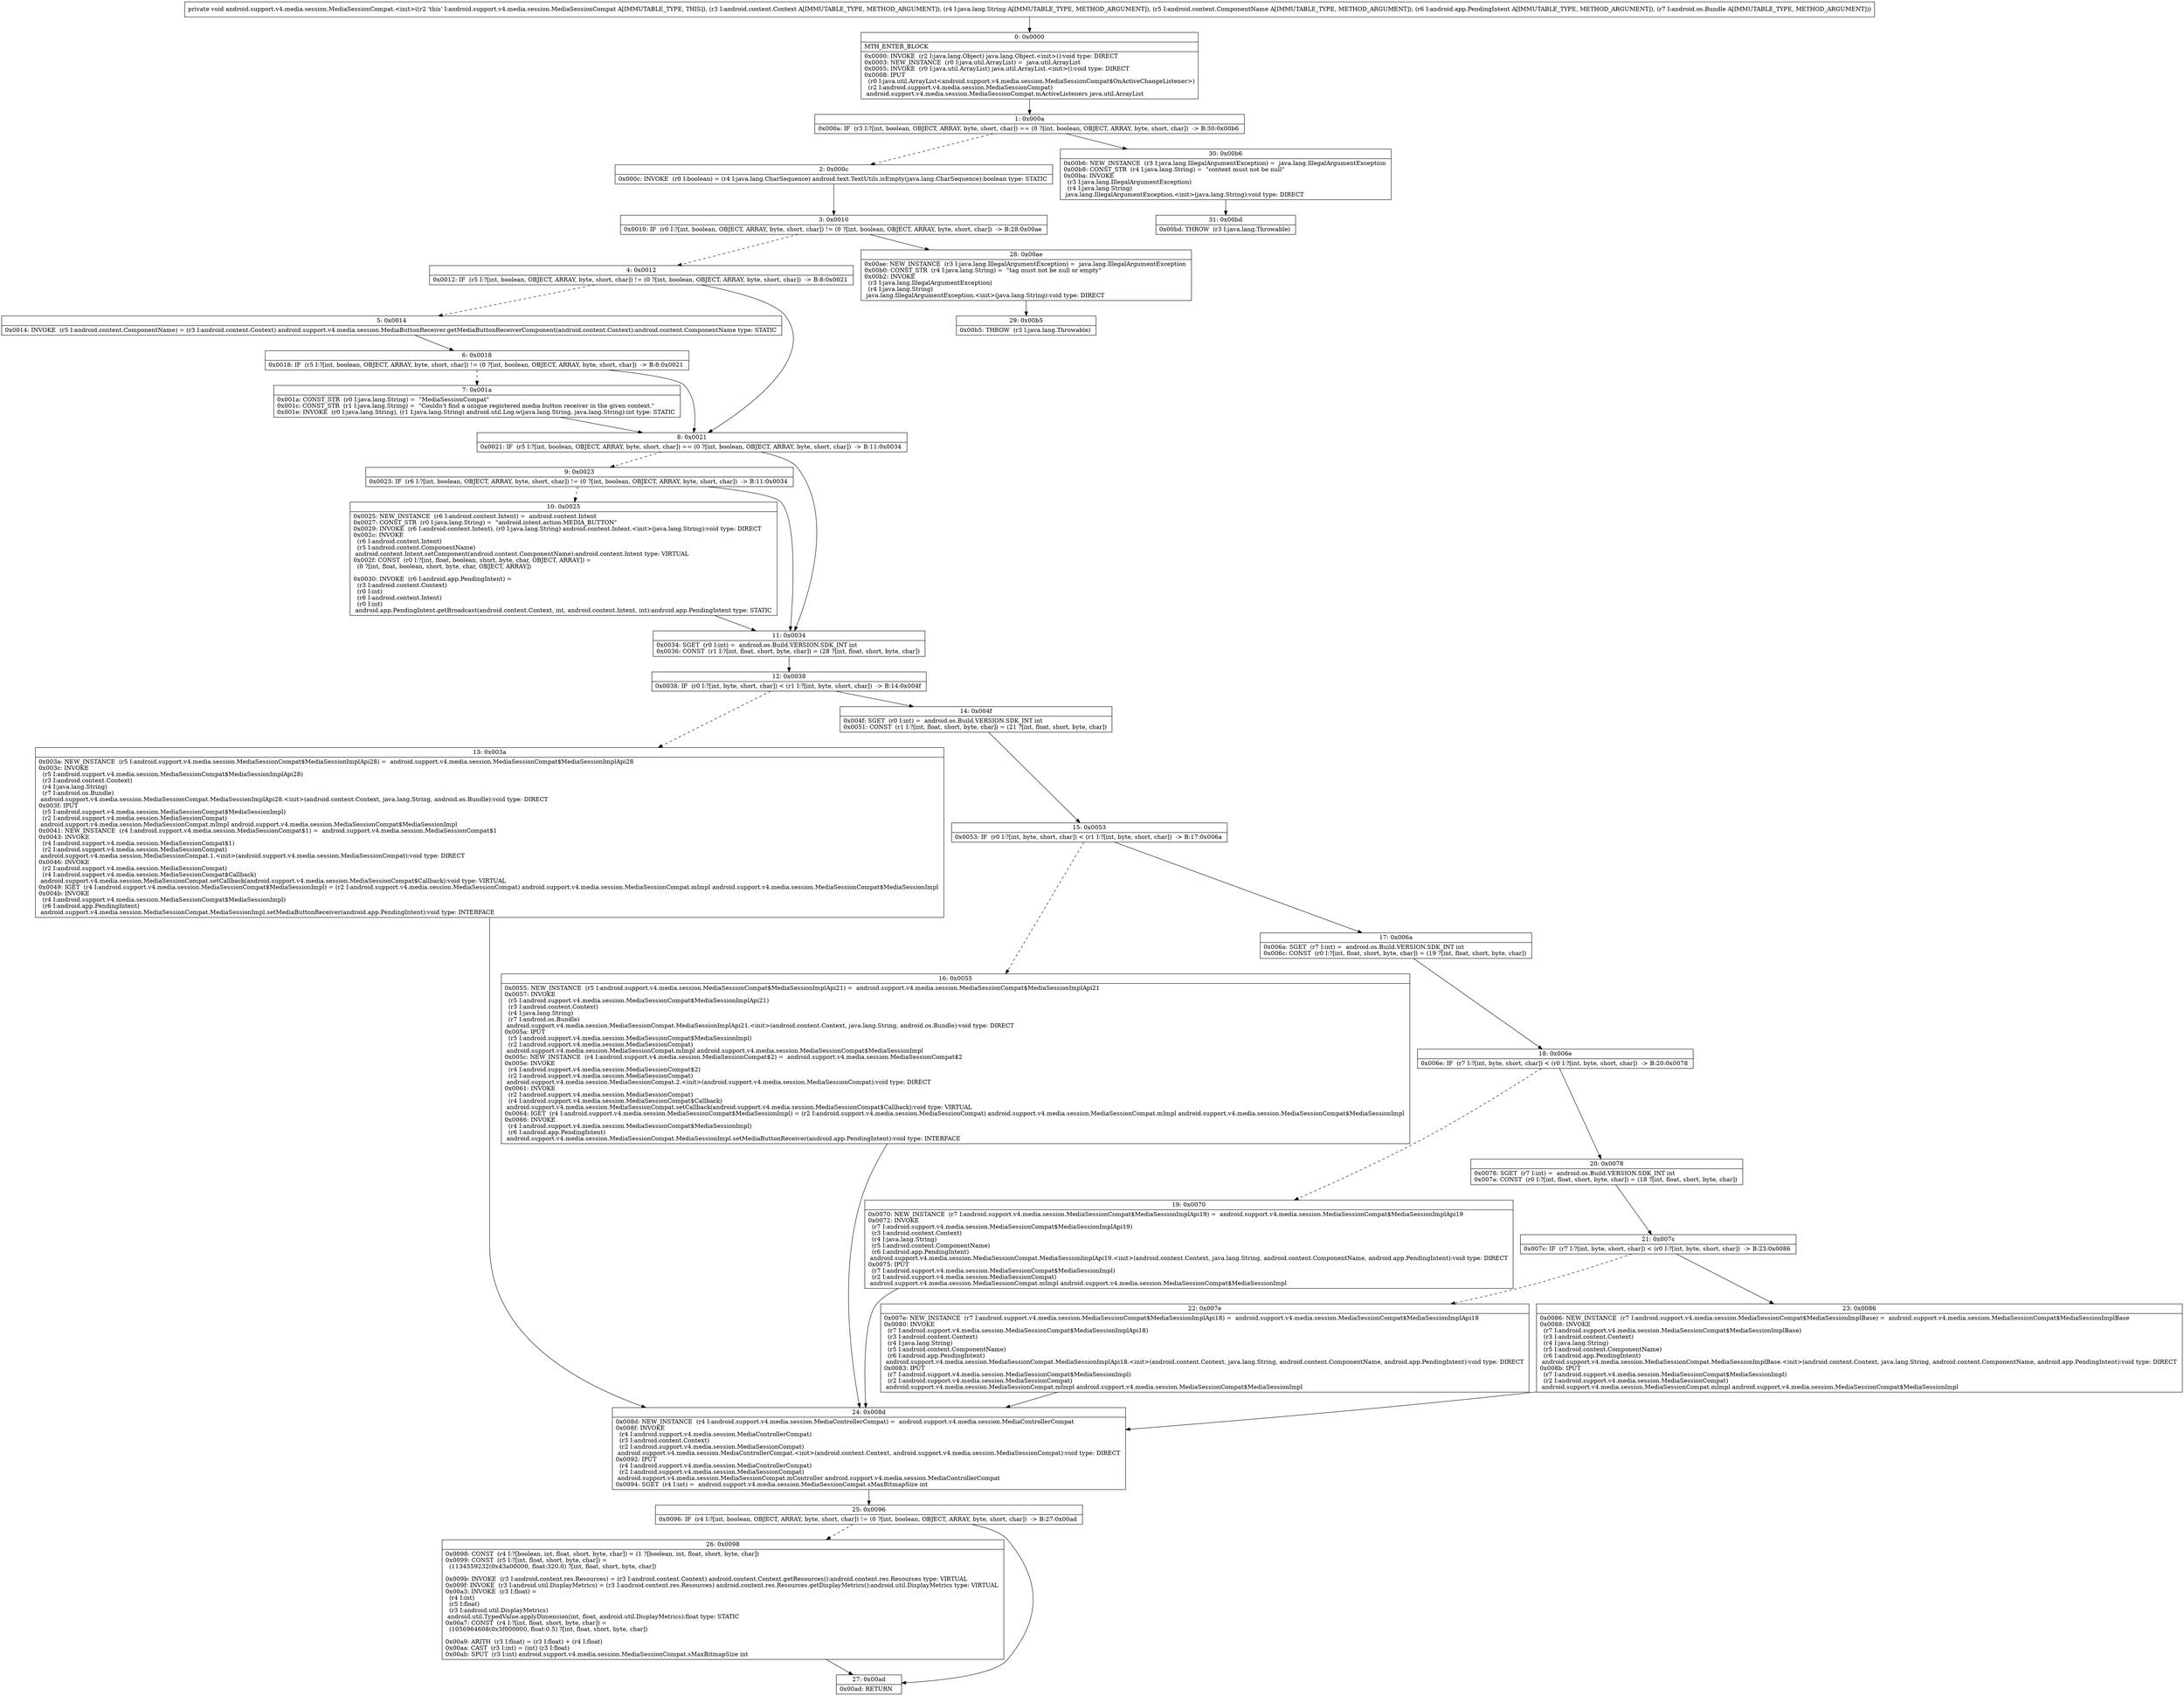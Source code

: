 digraph "CFG forandroid.support.v4.media.session.MediaSessionCompat.\<init\>(Landroid\/content\/Context;Ljava\/lang\/String;Landroid\/content\/ComponentName;Landroid\/app\/PendingIntent;Landroid\/os\/Bundle;)V" {
Node_0 [shape=record,label="{0\:\ 0x0000|MTH_ENTER_BLOCK\l|0x0000: INVOKE  (r2 I:java.lang.Object) java.lang.Object.\<init\>():void type: DIRECT \l0x0003: NEW_INSTANCE  (r0 I:java.util.ArrayList) =  java.util.ArrayList \l0x0005: INVOKE  (r0 I:java.util.ArrayList) java.util.ArrayList.\<init\>():void type: DIRECT \l0x0008: IPUT  \l  (r0 I:java.util.ArrayList\<android.support.v4.media.session.MediaSessionCompat$OnActiveChangeListener\>)\l  (r2 I:android.support.v4.media.session.MediaSessionCompat)\l android.support.v4.media.session.MediaSessionCompat.mActiveListeners java.util.ArrayList \l}"];
Node_1 [shape=record,label="{1\:\ 0x000a|0x000a: IF  (r3 I:?[int, boolean, OBJECT, ARRAY, byte, short, char]) == (0 ?[int, boolean, OBJECT, ARRAY, byte, short, char])  \-\> B:30:0x00b6 \l}"];
Node_2 [shape=record,label="{2\:\ 0x000c|0x000c: INVOKE  (r0 I:boolean) = (r4 I:java.lang.CharSequence) android.text.TextUtils.isEmpty(java.lang.CharSequence):boolean type: STATIC \l}"];
Node_3 [shape=record,label="{3\:\ 0x0010|0x0010: IF  (r0 I:?[int, boolean, OBJECT, ARRAY, byte, short, char]) != (0 ?[int, boolean, OBJECT, ARRAY, byte, short, char])  \-\> B:28:0x00ae \l}"];
Node_4 [shape=record,label="{4\:\ 0x0012|0x0012: IF  (r5 I:?[int, boolean, OBJECT, ARRAY, byte, short, char]) != (0 ?[int, boolean, OBJECT, ARRAY, byte, short, char])  \-\> B:8:0x0021 \l}"];
Node_5 [shape=record,label="{5\:\ 0x0014|0x0014: INVOKE  (r5 I:android.content.ComponentName) = (r3 I:android.content.Context) android.support.v4.media.session.MediaButtonReceiver.getMediaButtonReceiverComponent(android.content.Context):android.content.ComponentName type: STATIC \l}"];
Node_6 [shape=record,label="{6\:\ 0x0018|0x0018: IF  (r5 I:?[int, boolean, OBJECT, ARRAY, byte, short, char]) != (0 ?[int, boolean, OBJECT, ARRAY, byte, short, char])  \-\> B:8:0x0021 \l}"];
Node_7 [shape=record,label="{7\:\ 0x001a|0x001a: CONST_STR  (r0 I:java.lang.String) =  \"MediaSessionCompat\" \l0x001c: CONST_STR  (r1 I:java.lang.String) =  \"Couldn't find a unique registered media button receiver in the given context.\" \l0x001e: INVOKE  (r0 I:java.lang.String), (r1 I:java.lang.String) android.util.Log.w(java.lang.String, java.lang.String):int type: STATIC \l}"];
Node_8 [shape=record,label="{8\:\ 0x0021|0x0021: IF  (r5 I:?[int, boolean, OBJECT, ARRAY, byte, short, char]) == (0 ?[int, boolean, OBJECT, ARRAY, byte, short, char])  \-\> B:11:0x0034 \l}"];
Node_9 [shape=record,label="{9\:\ 0x0023|0x0023: IF  (r6 I:?[int, boolean, OBJECT, ARRAY, byte, short, char]) != (0 ?[int, boolean, OBJECT, ARRAY, byte, short, char])  \-\> B:11:0x0034 \l}"];
Node_10 [shape=record,label="{10\:\ 0x0025|0x0025: NEW_INSTANCE  (r6 I:android.content.Intent) =  android.content.Intent \l0x0027: CONST_STR  (r0 I:java.lang.String) =  \"android.intent.action.MEDIA_BUTTON\" \l0x0029: INVOKE  (r6 I:android.content.Intent), (r0 I:java.lang.String) android.content.Intent.\<init\>(java.lang.String):void type: DIRECT \l0x002c: INVOKE  \l  (r6 I:android.content.Intent)\l  (r5 I:android.content.ComponentName)\l android.content.Intent.setComponent(android.content.ComponentName):android.content.Intent type: VIRTUAL \l0x002f: CONST  (r0 I:?[int, float, boolean, short, byte, char, OBJECT, ARRAY]) = \l  (0 ?[int, float, boolean, short, byte, char, OBJECT, ARRAY])\l \l0x0030: INVOKE  (r6 I:android.app.PendingIntent) = \l  (r3 I:android.content.Context)\l  (r0 I:int)\l  (r6 I:android.content.Intent)\l  (r0 I:int)\l android.app.PendingIntent.getBroadcast(android.content.Context, int, android.content.Intent, int):android.app.PendingIntent type: STATIC \l}"];
Node_11 [shape=record,label="{11\:\ 0x0034|0x0034: SGET  (r0 I:int) =  android.os.Build.VERSION.SDK_INT int \l0x0036: CONST  (r1 I:?[int, float, short, byte, char]) = (28 ?[int, float, short, byte, char]) \l}"];
Node_12 [shape=record,label="{12\:\ 0x0038|0x0038: IF  (r0 I:?[int, byte, short, char]) \< (r1 I:?[int, byte, short, char])  \-\> B:14:0x004f \l}"];
Node_13 [shape=record,label="{13\:\ 0x003a|0x003a: NEW_INSTANCE  (r5 I:android.support.v4.media.session.MediaSessionCompat$MediaSessionImplApi28) =  android.support.v4.media.session.MediaSessionCompat$MediaSessionImplApi28 \l0x003c: INVOKE  \l  (r5 I:android.support.v4.media.session.MediaSessionCompat$MediaSessionImplApi28)\l  (r3 I:android.content.Context)\l  (r4 I:java.lang.String)\l  (r7 I:android.os.Bundle)\l android.support.v4.media.session.MediaSessionCompat.MediaSessionImplApi28.\<init\>(android.content.Context, java.lang.String, android.os.Bundle):void type: DIRECT \l0x003f: IPUT  \l  (r5 I:android.support.v4.media.session.MediaSessionCompat$MediaSessionImpl)\l  (r2 I:android.support.v4.media.session.MediaSessionCompat)\l android.support.v4.media.session.MediaSessionCompat.mImpl android.support.v4.media.session.MediaSessionCompat$MediaSessionImpl \l0x0041: NEW_INSTANCE  (r4 I:android.support.v4.media.session.MediaSessionCompat$1) =  android.support.v4.media.session.MediaSessionCompat$1 \l0x0043: INVOKE  \l  (r4 I:android.support.v4.media.session.MediaSessionCompat$1)\l  (r2 I:android.support.v4.media.session.MediaSessionCompat)\l android.support.v4.media.session.MediaSessionCompat.1.\<init\>(android.support.v4.media.session.MediaSessionCompat):void type: DIRECT \l0x0046: INVOKE  \l  (r2 I:android.support.v4.media.session.MediaSessionCompat)\l  (r4 I:android.support.v4.media.session.MediaSessionCompat$Callback)\l android.support.v4.media.session.MediaSessionCompat.setCallback(android.support.v4.media.session.MediaSessionCompat$Callback):void type: VIRTUAL \l0x0049: IGET  (r4 I:android.support.v4.media.session.MediaSessionCompat$MediaSessionImpl) = (r2 I:android.support.v4.media.session.MediaSessionCompat) android.support.v4.media.session.MediaSessionCompat.mImpl android.support.v4.media.session.MediaSessionCompat$MediaSessionImpl \l0x004b: INVOKE  \l  (r4 I:android.support.v4.media.session.MediaSessionCompat$MediaSessionImpl)\l  (r6 I:android.app.PendingIntent)\l android.support.v4.media.session.MediaSessionCompat.MediaSessionImpl.setMediaButtonReceiver(android.app.PendingIntent):void type: INTERFACE \l}"];
Node_14 [shape=record,label="{14\:\ 0x004f|0x004f: SGET  (r0 I:int) =  android.os.Build.VERSION.SDK_INT int \l0x0051: CONST  (r1 I:?[int, float, short, byte, char]) = (21 ?[int, float, short, byte, char]) \l}"];
Node_15 [shape=record,label="{15\:\ 0x0053|0x0053: IF  (r0 I:?[int, byte, short, char]) \< (r1 I:?[int, byte, short, char])  \-\> B:17:0x006a \l}"];
Node_16 [shape=record,label="{16\:\ 0x0055|0x0055: NEW_INSTANCE  (r5 I:android.support.v4.media.session.MediaSessionCompat$MediaSessionImplApi21) =  android.support.v4.media.session.MediaSessionCompat$MediaSessionImplApi21 \l0x0057: INVOKE  \l  (r5 I:android.support.v4.media.session.MediaSessionCompat$MediaSessionImplApi21)\l  (r3 I:android.content.Context)\l  (r4 I:java.lang.String)\l  (r7 I:android.os.Bundle)\l android.support.v4.media.session.MediaSessionCompat.MediaSessionImplApi21.\<init\>(android.content.Context, java.lang.String, android.os.Bundle):void type: DIRECT \l0x005a: IPUT  \l  (r5 I:android.support.v4.media.session.MediaSessionCompat$MediaSessionImpl)\l  (r2 I:android.support.v4.media.session.MediaSessionCompat)\l android.support.v4.media.session.MediaSessionCompat.mImpl android.support.v4.media.session.MediaSessionCompat$MediaSessionImpl \l0x005c: NEW_INSTANCE  (r4 I:android.support.v4.media.session.MediaSessionCompat$2) =  android.support.v4.media.session.MediaSessionCompat$2 \l0x005e: INVOKE  \l  (r4 I:android.support.v4.media.session.MediaSessionCompat$2)\l  (r2 I:android.support.v4.media.session.MediaSessionCompat)\l android.support.v4.media.session.MediaSessionCompat.2.\<init\>(android.support.v4.media.session.MediaSessionCompat):void type: DIRECT \l0x0061: INVOKE  \l  (r2 I:android.support.v4.media.session.MediaSessionCompat)\l  (r4 I:android.support.v4.media.session.MediaSessionCompat$Callback)\l android.support.v4.media.session.MediaSessionCompat.setCallback(android.support.v4.media.session.MediaSessionCompat$Callback):void type: VIRTUAL \l0x0064: IGET  (r4 I:android.support.v4.media.session.MediaSessionCompat$MediaSessionImpl) = (r2 I:android.support.v4.media.session.MediaSessionCompat) android.support.v4.media.session.MediaSessionCompat.mImpl android.support.v4.media.session.MediaSessionCompat$MediaSessionImpl \l0x0066: INVOKE  \l  (r4 I:android.support.v4.media.session.MediaSessionCompat$MediaSessionImpl)\l  (r6 I:android.app.PendingIntent)\l android.support.v4.media.session.MediaSessionCompat.MediaSessionImpl.setMediaButtonReceiver(android.app.PendingIntent):void type: INTERFACE \l}"];
Node_17 [shape=record,label="{17\:\ 0x006a|0x006a: SGET  (r7 I:int) =  android.os.Build.VERSION.SDK_INT int \l0x006c: CONST  (r0 I:?[int, float, short, byte, char]) = (19 ?[int, float, short, byte, char]) \l}"];
Node_18 [shape=record,label="{18\:\ 0x006e|0x006e: IF  (r7 I:?[int, byte, short, char]) \< (r0 I:?[int, byte, short, char])  \-\> B:20:0x0078 \l}"];
Node_19 [shape=record,label="{19\:\ 0x0070|0x0070: NEW_INSTANCE  (r7 I:android.support.v4.media.session.MediaSessionCompat$MediaSessionImplApi19) =  android.support.v4.media.session.MediaSessionCompat$MediaSessionImplApi19 \l0x0072: INVOKE  \l  (r7 I:android.support.v4.media.session.MediaSessionCompat$MediaSessionImplApi19)\l  (r3 I:android.content.Context)\l  (r4 I:java.lang.String)\l  (r5 I:android.content.ComponentName)\l  (r6 I:android.app.PendingIntent)\l android.support.v4.media.session.MediaSessionCompat.MediaSessionImplApi19.\<init\>(android.content.Context, java.lang.String, android.content.ComponentName, android.app.PendingIntent):void type: DIRECT \l0x0075: IPUT  \l  (r7 I:android.support.v4.media.session.MediaSessionCompat$MediaSessionImpl)\l  (r2 I:android.support.v4.media.session.MediaSessionCompat)\l android.support.v4.media.session.MediaSessionCompat.mImpl android.support.v4.media.session.MediaSessionCompat$MediaSessionImpl \l}"];
Node_20 [shape=record,label="{20\:\ 0x0078|0x0078: SGET  (r7 I:int) =  android.os.Build.VERSION.SDK_INT int \l0x007a: CONST  (r0 I:?[int, float, short, byte, char]) = (18 ?[int, float, short, byte, char]) \l}"];
Node_21 [shape=record,label="{21\:\ 0x007c|0x007c: IF  (r7 I:?[int, byte, short, char]) \< (r0 I:?[int, byte, short, char])  \-\> B:23:0x0086 \l}"];
Node_22 [shape=record,label="{22\:\ 0x007e|0x007e: NEW_INSTANCE  (r7 I:android.support.v4.media.session.MediaSessionCompat$MediaSessionImplApi18) =  android.support.v4.media.session.MediaSessionCompat$MediaSessionImplApi18 \l0x0080: INVOKE  \l  (r7 I:android.support.v4.media.session.MediaSessionCompat$MediaSessionImplApi18)\l  (r3 I:android.content.Context)\l  (r4 I:java.lang.String)\l  (r5 I:android.content.ComponentName)\l  (r6 I:android.app.PendingIntent)\l android.support.v4.media.session.MediaSessionCompat.MediaSessionImplApi18.\<init\>(android.content.Context, java.lang.String, android.content.ComponentName, android.app.PendingIntent):void type: DIRECT \l0x0083: IPUT  \l  (r7 I:android.support.v4.media.session.MediaSessionCompat$MediaSessionImpl)\l  (r2 I:android.support.v4.media.session.MediaSessionCompat)\l android.support.v4.media.session.MediaSessionCompat.mImpl android.support.v4.media.session.MediaSessionCompat$MediaSessionImpl \l}"];
Node_23 [shape=record,label="{23\:\ 0x0086|0x0086: NEW_INSTANCE  (r7 I:android.support.v4.media.session.MediaSessionCompat$MediaSessionImplBase) =  android.support.v4.media.session.MediaSessionCompat$MediaSessionImplBase \l0x0088: INVOKE  \l  (r7 I:android.support.v4.media.session.MediaSessionCompat$MediaSessionImplBase)\l  (r3 I:android.content.Context)\l  (r4 I:java.lang.String)\l  (r5 I:android.content.ComponentName)\l  (r6 I:android.app.PendingIntent)\l android.support.v4.media.session.MediaSessionCompat.MediaSessionImplBase.\<init\>(android.content.Context, java.lang.String, android.content.ComponentName, android.app.PendingIntent):void type: DIRECT \l0x008b: IPUT  \l  (r7 I:android.support.v4.media.session.MediaSessionCompat$MediaSessionImpl)\l  (r2 I:android.support.v4.media.session.MediaSessionCompat)\l android.support.v4.media.session.MediaSessionCompat.mImpl android.support.v4.media.session.MediaSessionCompat$MediaSessionImpl \l}"];
Node_24 [shape=record,label="{24\:\ 0x008d|0x008d: NEW_INSTANCE  (r4 I:android.support.v4.media.session.MediaControllerCompat) =  android.support.v4.media.session.MediaControllerCompat \l0x008f: INVOKE  \l  (r4 I:android.support.v4.media.session.MediaControllerCompat)\l  (r3 I:android.content.Context)\l  (r2 I:android.support.v4.media.session.MediaSessionCompat)\l android.support.v4.media.session.MediaControllerCompat.\<init\>(android.content.Context, android.support.v4.media.session.MediaSessionCompat):void type: DIRECT \l0x0092: IPUT  \l  (r4 I:android.support.v4.media.session.MediaControllerCompat)\l  (r2 I:android.support.v4.media.session.MediaSessionCompat)\l android.support.v4.media.session.MediaSessionCompat.mController android.support.v4.media.session.MediaControllerCompat \l0x0094: SGET  (r4 I:int) =  android.support.v4.media.session.MediaSessionCompat.sMaxBitmapSize int \l}"];
Node_25 [shape=record,label="{25\:\ 0x0096|0x0096: IF  (r4 I:?[int, boolean, OBJECT, ARRAY, byte, short, char]) != (0 ?[int, boolean, OBJECT, ARRAY, byte, short, char])  \-\> B:27:0x00ad \l}"];
Node_26 [shape=record,label="{26\:\ 0x0098|0x0098: CONST  (r4 I:?[boolean, int, float, short, byte, char]) = (1 ?[boolean, int, float, short, byte, char]) \l0x0099: CONST  (r5 I:?[int, float, short, byte, char]) = \l  (1134559232(0x43a00000, float:320.0) ?[int, float, short, byte, char])\l \l0x009b: INVOKE  (r3 I:android.content.res.Resources) = (r3 I:android.content.Context) android.content.Context.getResources():android.content.res.Resources type: VIRTUAL \l0x009f: INVOKE  (r3 I:android.util.DisplayMetrics) = (r3 I:android.content.res.Resources) android.content.res.Resources.getDisplayMetrics():android.util.DisplayMetrics type: VIRTUAL \l0x00a3: INVOKE  (r3 I:float) = \l  (r4 I:int)\l  (r5 I:float)\l  (r3 I:android.util.DisplayMetrics)\l android.util.TypedValue.applyDimension(int, float, android.util.DisplayMetrics):float type: STATIC \l0x00a7: CONST  (r4 I:?[int, float, short, byte, char]) = \l  (1056964608(0x3f000000, float:0.5) ?[int, float, short, byte, char])\l \l0x00a9: ARITH  (r3 I:float) = (r3 I:float) + (r4 I:float) \l0x00aa: CAST  (r3 I:int) = (int) (r3 I:float) \l0x00ab: SPUT  (r3 I:int) android.support.v4.media.session.MediaSessionCompat.sMaxBitmapSize int \l}"];
Node_27 [shape=record,label="{27\:\ 0x00ad|0x00ad: RETURN   \l}"];
Node_28 [shape=record,label="{28\:\ 0x00ae|0x00ae: NEW_INSTANCE  (r3 I:java.lang.IllegalArgumentException) =  java.lang.IllegalArgumentException \l0x00b0: CONST_STR  (r4 I:java.lang.String) =  \"tag must not be null or empty\" \l0x00b2: INVOKE  \l  (r3 I:java.lang.IllegalArgumentException)\l  (r4 I:java.lang.String)\l java.lang.IllegalArgumentException.\<init\>(java.lang.String):void type: DIRECT \l}"];
Node_29 [shape=record,label="{29\:\ 0x00b5|0x00b5: THROW  (r3 I:java.lang.Throwable) \l}"];
Node_30 [shape=record,label="{30\:\ 0x00b6|0x00b6: NEW_INSTANCE  (r3 I:java.lang.IllegalArgumentException) =  java.lang.IllegalArgumentException \l0x00b8: CONST_STR  (r4 I:java.lang.String) =  \"context must not be null\" \l0x00ba: INVOKE  \l  (r3 I:java.lang.IllegalArgumentException)\l  (r4 I:java.lang.String)\l java.lang.IllegalArgumentException.\<init\>(java.lang.String):void type: DIRECT \l}"];
Node_31 [shape=record,label="{31\:\ 0x00bd|0x00bd: THROW  (r3 I:java.lang.Throwable) \l}"];
MethodNode[shape=record,label="{private void android.support.v4.media.session.MediaSessionCompat.\<init\>((r2 'this' I:android.support.v4.media.session.MediaSessionCompat A[IMMUTABLE_TYPE, THIS]), (r3 I:android.content.Context A[IMMUTABLE_TYPE, METHOD_ARGUMENT]), (r4 I:java.lang.String A[IMMUTABLE_TYPE, METHOD_ARGUMENT]), (r5 I:android.content.ComponentName A[IMMUTABLE_TYPE, METHOD_ARGUMENT]), (r6 I:android.app.PendingIntent A[IMMUTABLE_TYPE, METHOD_ARGUMENT]), (r7 I:android.os.Bundle A[IMMUTABLE_TYPE, METHOD_ARGUMENT])) }"];
MethodNode -> Node_0;
Node_0 -> Node_1;
Node_1 -> Node_2[style=dashed];
Node_1 -> Node_30;
Node_2 -> Node_3;
Node_3 -> Node_4[style=dashed];
Node_3 -> Node_28;
Node_4 -> Node_5[style=dashed];
Node_4 -> Node_8;
Node_5 -> Node_6;
Node_6 -> Node_7[style=dashed];
Node_6 -> Node_8;
Node_7 -> Node_8;
Node_8 -> Node_9[style=dashed];
Node_8 -> Node_11;
Node_9 -> Node_10[style=dashed];
Node_9 -> Node_11;
Node_10 -> Node_11;
Node_11 -> Node_12;
Node_12 -> Node_13[style=dashed];
Node_12 -> Node_14;
Node_13 -> Node_24;
Node_14 -> Node_15;
Node_15 -> Node_16[style=dashed];
Node_15 -> Node_17;
Node_16 -> Node_24;
Node_17 -> Node_18;
Node_18 -> Node_19[style=dashed];
Node_18 -> Node_20;
Node_19 -> Node_24;
Node_20 -> Node_21;
Node_21 -> Node_22[style=dashed];
Node_21 -> Node_23;
Node_22 -> Node_24;
Node_23 -> Node_24;
Node_24 -> Node_25;
Node_25 -> Node_26[style=dashed];
Node_25 -> Node_27;
Node_26 -> Node_27;
Node_28 -> Node_29;
Node_30 -> Node_31;
}

